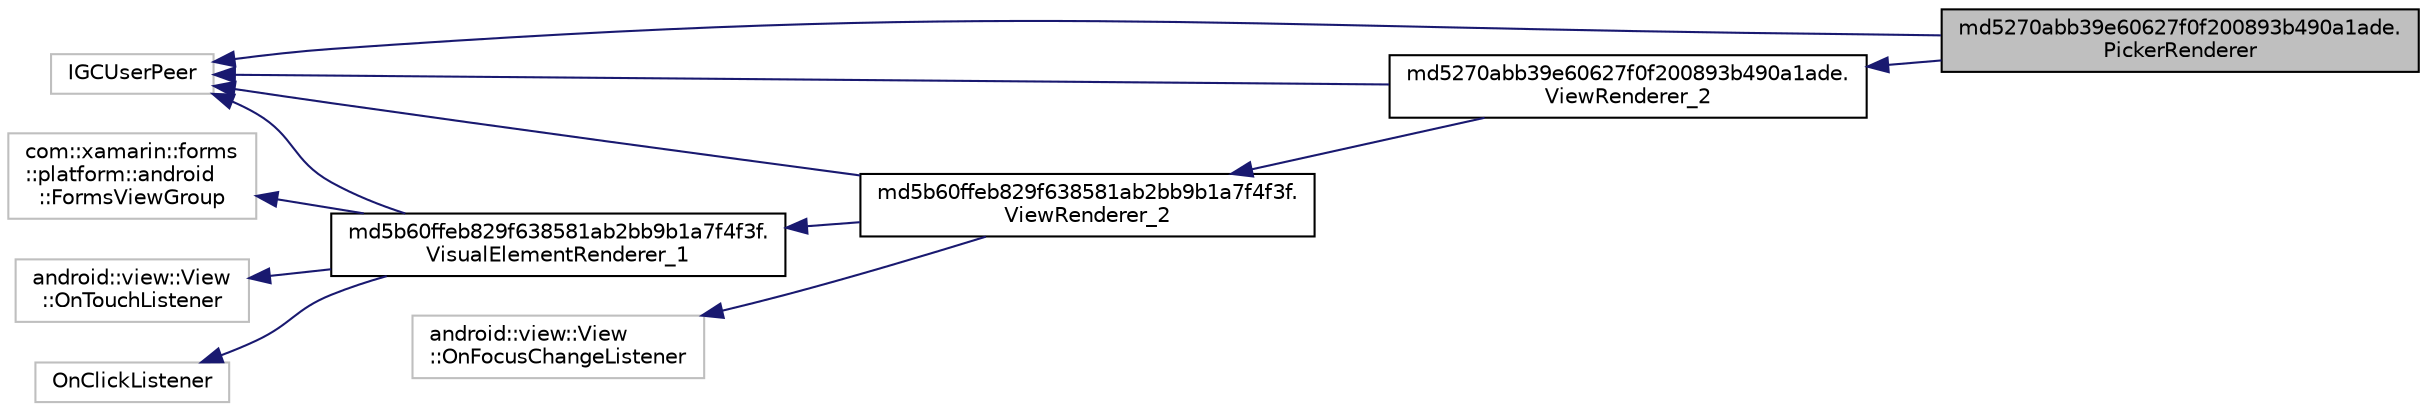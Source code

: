 digraph "md5270abb39e60627f0f200893b490a1ade.PickerRenderer"
{
  edge [fontname="Helvetica",fontsize="10",labelfontname="Helvetica",labelfontsize="10"];
  node [fontname="Helvetica",fontsize="10",shape=record];
  rankdir="LR";
  Node0 [label="md5270abb39e60627f0f200893b490a1ade.\lPickerRenderer",height=0.2,width=0.4,color="black", fillcolor="grey75", style="filled", fontcolor="black"];
  Node1 -> Node0 [dir="back",color="midnightblue",fontsize="10",style="solid",fontname="Helvetica"];
  Node1 [label="md5270abb39e60627f0f200893b490a1ade.\lViewRenderer_2",height=0.2,width=0.4,color="black", fillcolor="white", style="filled",URL="$classmd5270abb39e60627f0f200893b490a1ade_1_1_view_renderer__2.html"];
  Node2 -> Node1 [dir="back",color="midnightblue",fontsize="10",style="solid",fontname="Helvetica"];
  Node2 [label="md5b60ffeb829f638581ab2bb9b1a7f4f3f.\lViewRenderer_2",height=0.2,width=0.4,color="black", fillcolor="white", style="filled",URL="$classmd5b60ffeb829f638581ab2bb9b1a7f4f3f_1_1_view_renderer__2.html"];
  Node3 -> Node2 [dir="back",color="midnightblue",fontsize="10",style="solid",fontname="Helvetica"];
  Node3 [label="md5b60ffeb829f638581ab2bb9b1a7f4f3f.\lVisualElementRenderer_1",height=0.2,width=0.4,color="black", fillcolor="white", style="filled",URL="$classmd5b60ffeb829f638581ab2bb9b1a7f4f3f_1_1_visual_element_renderer__1.html"];
  Node4 -> Node3 [dir="back",color="midnightblue",fontsize="10",style="solid",fontname="Helvetica"];
  Node4 [label="com::xamarin::forms\l::platform::android\l::FormsViewGroup",height=0.2,width=0.4,color="grey75", fillcolor="white", style="filled"];
  Node5 -> Node3 [dir="back",color="midnightblue",fontsize="10",style="solid",fontname="Helvetica"];
  Node5 [label="IGCUserPeer",height=0.2,width=0.4,color="grey75", fillcolor="white", style="filled"];
  Node6 -> Node3 [dir="back",color="midnightblue",fontsize="10",style="solid",fontname="Helvetica"];
  Node6 [label="android::view::View\l::OnTouchListener",height=0.2,width=0.4,color="grey75", fillcolor="white", style="filled"];
  Node7 -> Node3 [dir="back",color="midnightblue",fontsize="10",style="solid",fontname="Helvetica"];
  Node7 [label="OnClickListener",height=0.2,width=0.4,color="grey75", fillcolor="white", style="filled"];
  Node5 -> Node2 [dir="back",color="midnightblue",fontsize="10",style="solid",fontname="Helvetica"];
  Node8 -> Node2 [dir="back",color="midnightblue",fontsize="10",style="solid",fontname="Helvetica"];
  Node8 [label="android::view::View\l::OnFocusChangeListener",height=0.2,width=0.4,color="grey75", fillcolor="white", style="filled"];
  Node5 -> Node1 [dir="back",color="midnightblue",fontsize="10",style="solid",fontname="Helvetica"];
  Node5 -> Node0 [dir="back",color="midnightblue",fontsize="10",style="solid",fontname="Helvetica"];
}
